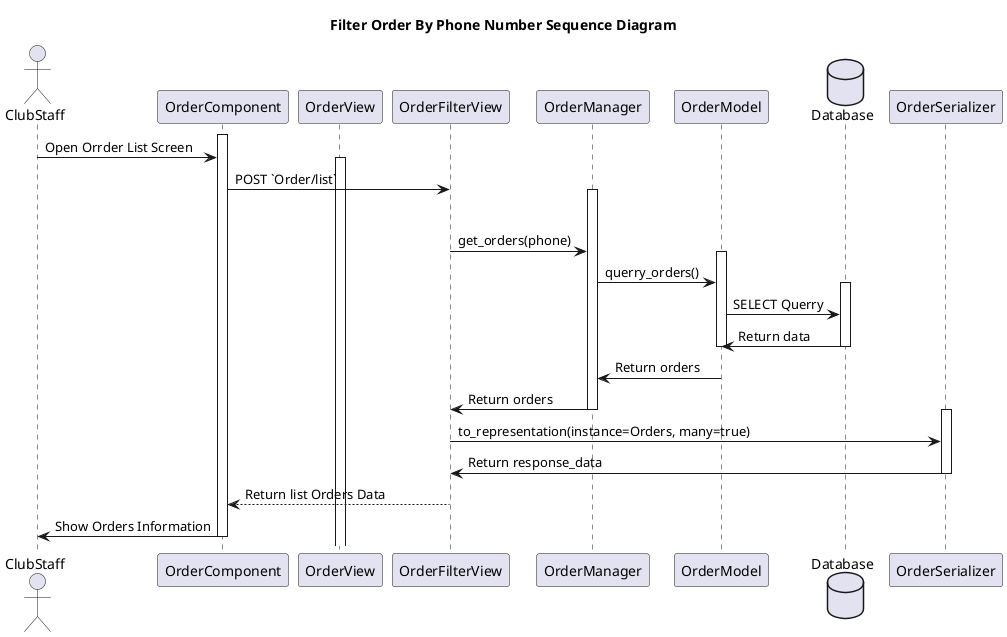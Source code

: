 @startuml Filter Order By Phone Number Sequence Diagram 
title Filter Order By Phone Number Sequence Diagram 

actor ClubStaff 

activate OrderComponent
ClubStaff -> OrderComponent: Open Orrder List Screen

activate OrderView
OrderComponent -> OrderFilterView: POST `Order/list`
activate OrderManager
deactivate OrderFilterView
OrderFilterView -> OrderManager: get_orders(phone)
activate OrderModel
OrderManager -> OrderModel: querry_orders()

database Database
activate Database
OrderModel -> Database: SELECT Querry

Database -> OrderModel: Return data
deactivate Database
deactivate OrderModel
OrderModel -> OrderManager: Return orders


OrderManager -> OrderFilterView: Return orders
deactivate OrderManager
activate OrderSerializer
OrderFilterView -> OrderSerializer: to_representation(instance=Orders, many=true)

OrderSerializer -> OrderFilterView: Return response_data
deactivate OrderSerializer
OrderFilterView --> OrderComponent: Return list Orders Data
OrderComponent -> ClubStaff: Show Orders Information
deactivate OrderComponent



